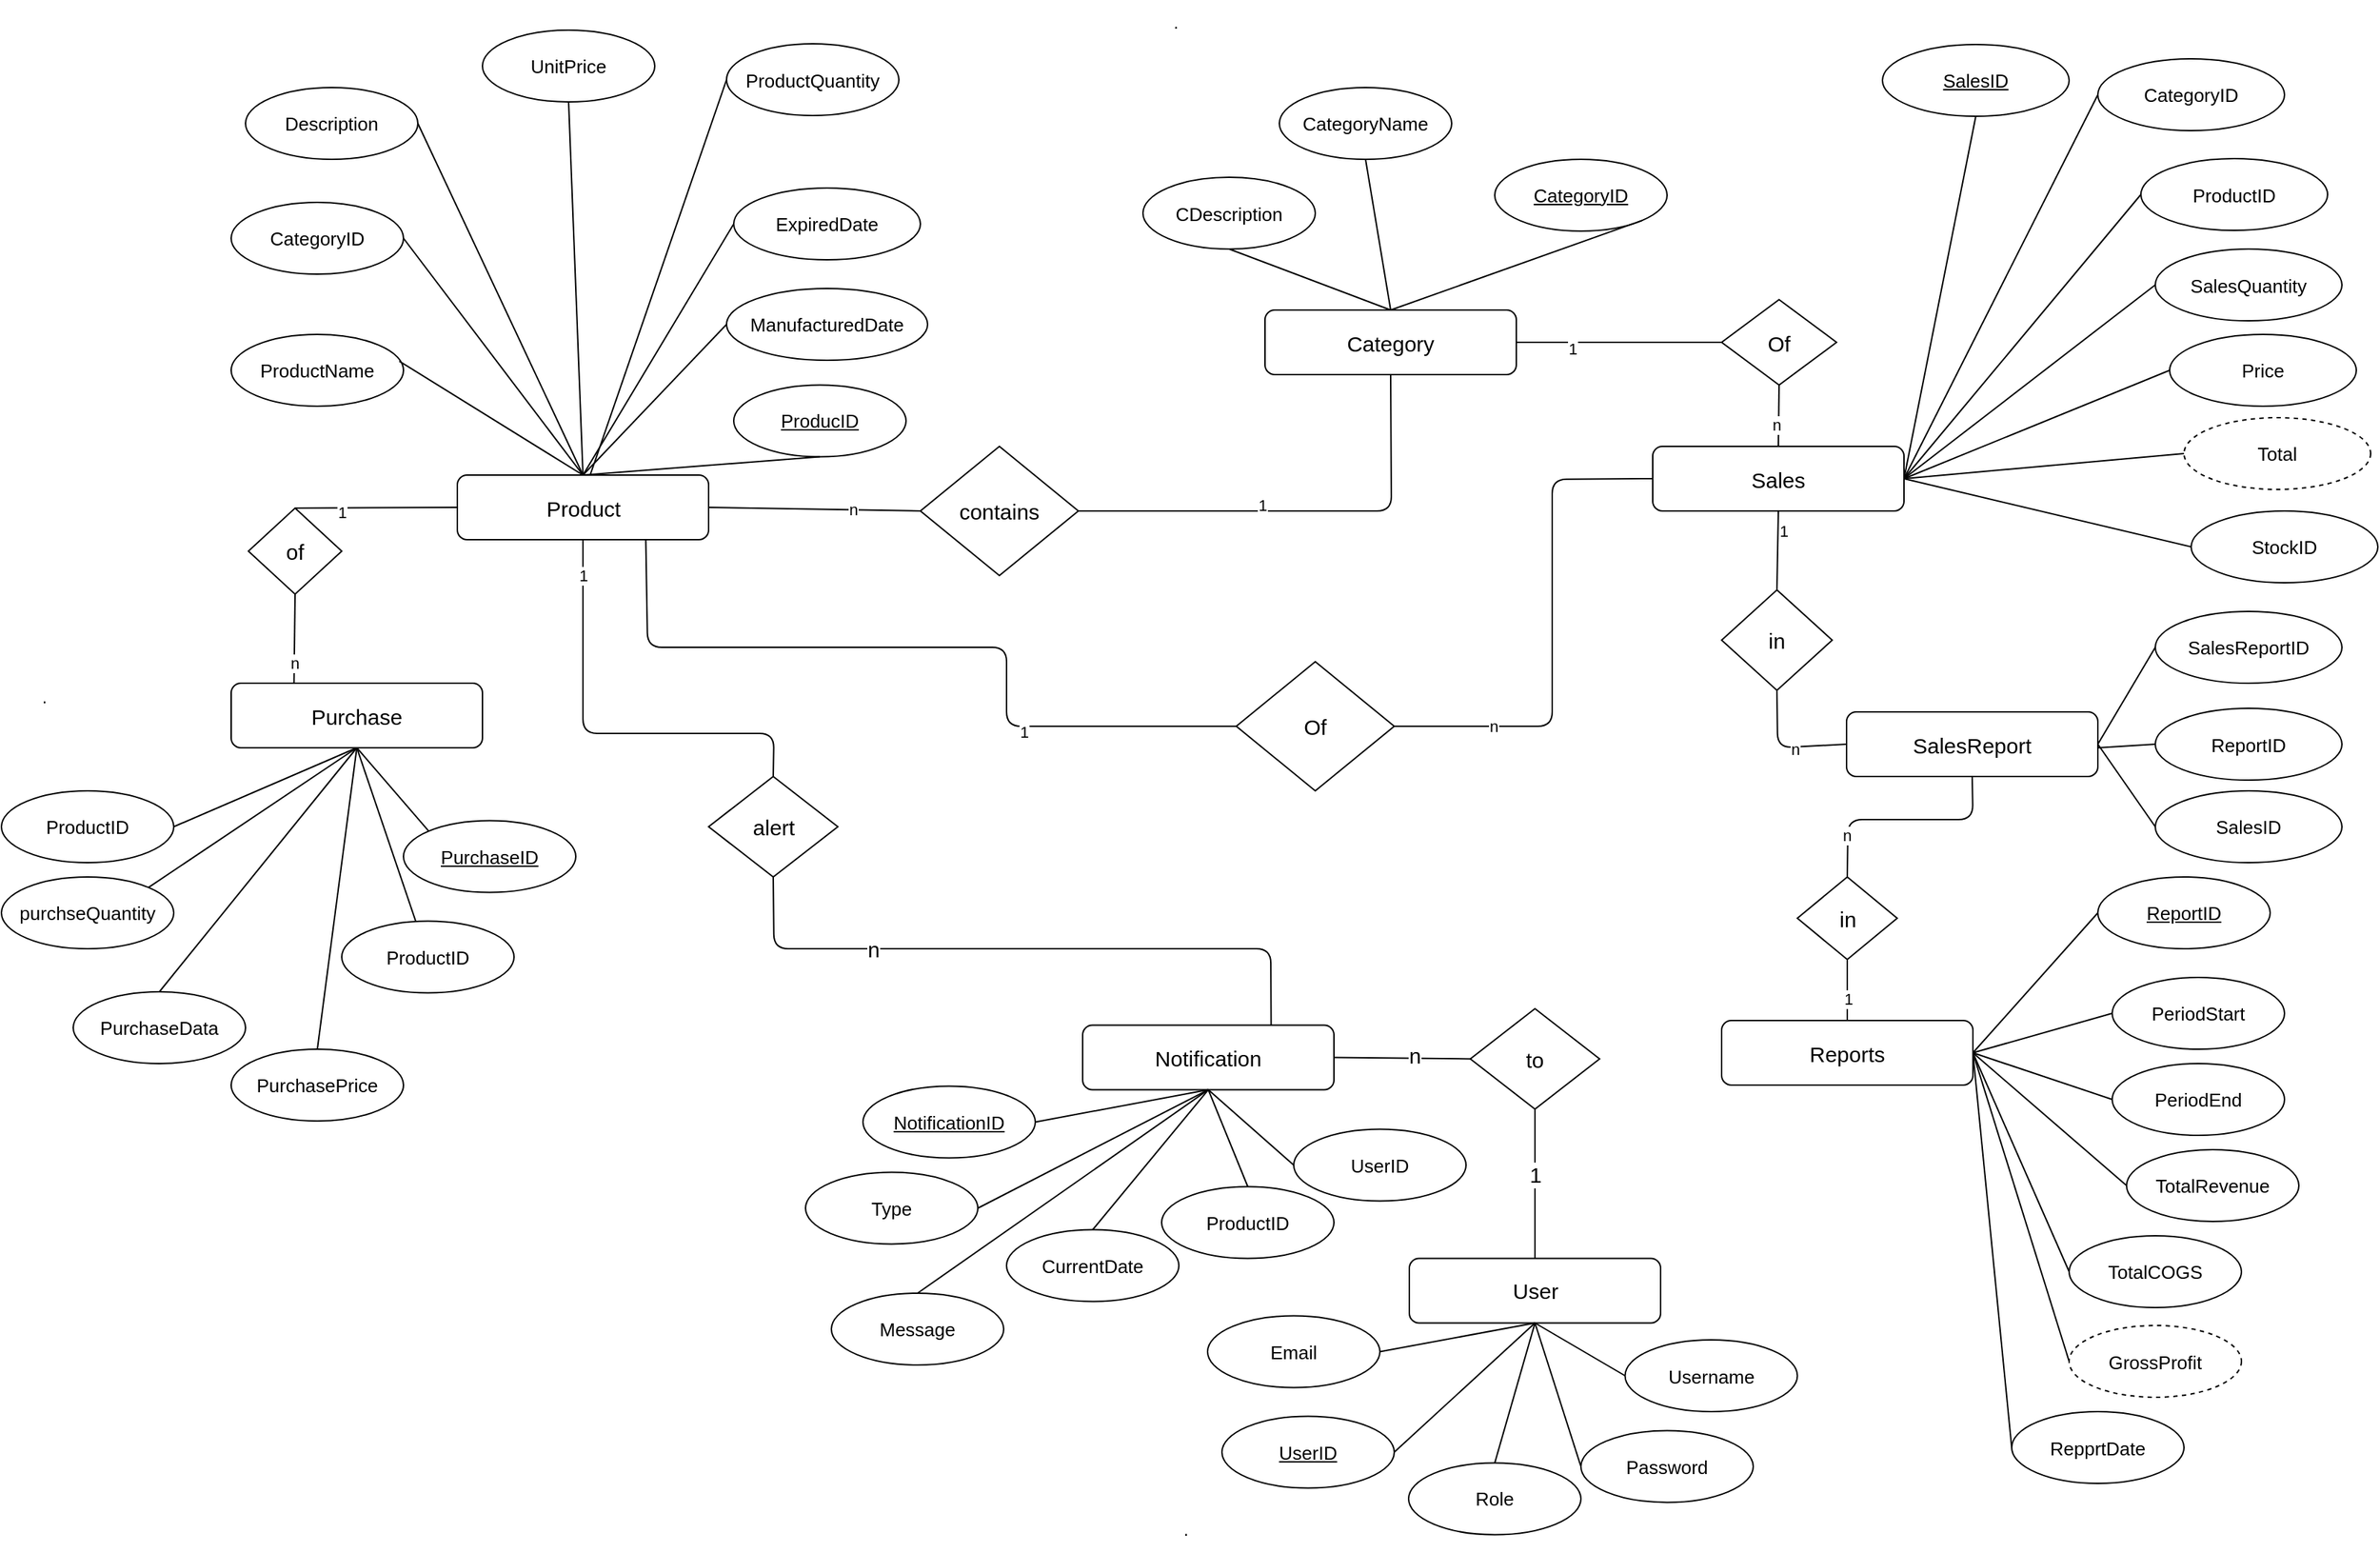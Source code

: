 <mxfile>
    <diagram id="SKY9MVwyk07XwnSpvNaC" name="Page-1">
        <mxGraphModel dx="598" dy="445" grid="1" gridSize="10" guides="1" tooltips="1" connect="1" arrows="1" fold="1" page="1" pageScale="1" pageWidth="850" pageHeight="1100" background="none" math="0" shadow="0">
            <root>
                <mxCell id="0"/>
                <mxCell id="1" parent="0"/>
                <mxCell id="2" value="Category" style="rounded=1;whiteSpace=wrap;html=1;fontSize=15;" parent="1" vertex="1">
                    <mxGeometry x="900" y="235" width="175" height="45" as="geometry"/>
                </mxCell>
                <mxCell id="3" value="CategoryID" style="ellipse;whiteSpace=wrap;html=1;fontSize=13;fontStyle=4;" parent="1" vertex="1">
                    <mxGeometry x="1060" y="130" width="120" height="50" as="geometry"/>
                </mxCell>
                <mxCell id="4" value="CategoryName" style="ellipse;whiteSpace=wrap;html=1;fontSize=13;fontStyle=0;" parent="1" vertex="1">
                    <mxGeometry x="910" y="80" width="120" height="50" as="geometry"/>
                </mxCell>
                <mxCell id="5" value="CDescription" style="ellipse;whiteSpace=wrap;html=1;fontSize=13;fontStyle=0;" parent="1" vertex="1">
                    <mxGeometry x="815" y="142.5" width="120" height="50" as="geometry"/>
                </mxCell>
                <mxCell id="6" value="" style="endArrow=none;html=1;fontSize=13;exitX=1;exitY=1;exitDx=0;exitDy=0;entryX=0.5;entryY=0;entryDx=0;entryDy=0;" parent="1" source="3" target="2" edge="1">
                    <mxGeometry width="50" height="50" relative="1" as="geometry">
                        <mxPoint x="931.25" y="70.0" as="sourcePoint"/>
                        <mxPoint x="900" y="300" as="targetPoint"/>
                    </mxGeometry>
                </mxCell>
                <mxCell id="11" value="" style="endArrow=none;html=1;fontSize=13;exitX=0.5;exitY=1;exitDx=0;exitDy=0;entryX=0.5;entryY=0;entryDx=0;entryDy=0;" parent="1" source="4" target="2" edge="1">
                    <mxGeometry width="50" height="50" relative="1" as="geometry">
                        <mxPoint x="931.25" y="140.0" as="sourcePoint"/>
                        <mxPoint x="1053.75" y="145" as="targetPoint"/>
                    </mxGeometry>
                </mxCell>
                <mxCell id="12" value="Product" style="rounded=1;whiteSpace=wrap;html=1;fontSize=15;" parent="1" vertex="1">
                    <mxGeometry x="337.5" y="350" width="175" height="45" as="geometry"/>
                </mxCell>
                <mxCell id="14" value="Sales" style="rounded=1;whiteSpace=wrap;html=1;fontSize=15;" parent="1" vertex="1">
                    <mxGeometry x="1170" y="330" width="175" height="45" as="geometry"/>
                </mxCell>
                <mxCell id="16" value="Reports" style="rounded=1;whiteSpace=wrap;html=1;fontSize=15;" parent="1" vertex="1">
                    <mxGeometry x="1218" y="730" width="175" height="45" as="geometry"/>
                </mxCell>
                <mxCell id="20" value="ProductName" style="ellipse;whiteSpace=wrap;html=1;fontSize=13;fontStyle=0;" parent="1" vertex="1">
                    <mxGeometry x="180" y="252" width="120" height="50" as="geometry"/>
                </mxCell>
                <mxCell id="21" value="ProducID" style="ellipse;whiteSpace=wrap;html=1;fontSize=13;fontStyle=4;" parent="1" vertex="1">
                    <mxGeometry x="530" y="287.25" width="120" height="50" as="geometry"/>
                </mxCell>
                <mxCell id="22" value="CategoryID" style="ellipse;whiteSpace=wrap;html=1;fontSize=13;fontStyle=0;" parent="1" vertex="1">
                    <mxGeometry x="180" y="160" width="120" height="50" as="geometry"/>
                </mxCell>
                <mxCell id="23" value="Description" style="ellipse;whiteSpace=wrap;html=1;fontSize=13;fontStyle=0;" parent="1" vertex="1">
                    <mxGeometry x="190" y="80" width="120" height="50" as="geometry"/>
                </mxCell>
                <mxCell id="24" value="UnitPrice" style="ellipse;whiteSpace=wrap;html=1;fontSize=13;fontStyle=0;" parent="1" vertex="1">
                    <mxGeometry x="355" y="40" width="120" height="50" as="geometry"/>
                </mxCell>
                <mxCell id="27" value="ManufacturedDate" style="ellipse;whiteSpace=wrap;html=1;fontSize=13;fontStyle=0;" parent="1" vertex="1">
                    <mxGeometry x="525" y="220" width="140" height="50" as="geometry"/>
                </mxCell>
                <mxCell id="28" value="ExpiredDate" style="ellipse;whiteSpace=wrap;html=1;fontSize=13;fontStyle=0;" parent="1" vertex="1">
                    <mxGeometry x="530" y="150" width="130" height="50" as="geometry"/>
                </mxCell>
                <mxCell id="30" value="" style="endArrow=none;html=1;fontSize=15;entryX=0.5;entryY=0;entryDx=0;entryDy=0;exitX=0.5;exitY=1;exitDx=0;exitDy=0;" parent="1" source="21" target="12" edge="1">
                    <mxGeometry width="50" height="50" relative="1" as="geometry">
                        <mxPoint x="520" y="330" as="sourcePoint"/>
                        <mxPoint x="380" y="402" as="targetPoint"/>
                    </mxGeometry>
                </mxCell>
                <mxCell id="34" value="" style="endArrow=none;html=1;fontSize=15;exitX=0.976;exitY=0.373;exitDx=0;exitDy=0;exitPerimeter=0;entryX=0.5;entryY=0;entryDx=0;entryDy=0;" parent="1" source="20" target="12" edge="1">
                    <mxGeometry width="50" height="50" relative="1" as="geometry">
                        <mxPoint x="310" y="367" as="sourcePoint"/>
                        <mxPoint x="340" y="402" as="targetPoint"/>
                    </mxGeometry>
                </mxCell>
                <mxCell id="35" value="" style="endArrow=none;html=1;fontSize=15;entryX=0.5;entryY=0;entryDx=0;entryDy=0;exitX=1;exitY=0.5;exitDx=0;exitDy=0;" parent="1" source="22" target="12" edge="1">
                    <mxGeometry width="50" height="50" relative="1" as="geometry">
                        <mxPoint x="320" y="377" as="sourcePoint"/>
                        <mxPoint x="367.5" y="432" as="targetPoint"/>
                    </mxGeometry>
                </mxCell>
                <mxCell id="36" value="" style="endArrow=none;html=1;fontSize=15;entryX=0.5;entryY=0;entryDx=0;entryDy=0;exitX=1;exitY=0.5;exitDx=0;exitDy=0;" parent="1" source="23" target="12" edge="1">
                    <mxGeometry width="50" height="50" relative="1" as="geometry">
                        <mxPoint x="330" y="387" as="sourcePoint"/>
                        <mxPoint x="377.5" y="442" as="targetPoint"/>
                    </mxGeometry>
                </mxCell>
                <mxCell id="37" value="" style="endArrow=none;html=1;fontSize=15;entryX=0.5;entryY=0;entryDx=0;entryDy=0;exitX=0.5;exitY=1;exitDx=0;exitDy=0;" parent="1" source="24" target="12" edge="1">
                    <mxGeometry width="50" height="50" relative="1" as="geometry">
                        <mxPoint x="340" y="397" as="sourcePoint"/>
                        <mxPoint x="387.5" y="452" as="targetPoint"/>
                    </mxGeometry>
                </mxCell>
                <mxCell id="39" value="" style="endArrow=none;html=1;fontSize=15;entryX=0.5;entryY=0;entryDx=0;entryDy=0;exitX=0;exitY=0.5;exitDx=0;exitDy=0;" parent="1" source="28" target="12" edge="1">
                    <mxGeometry width="50" height="50" relative="1" as="geometry">
                        <mxPoint x="440" y="67" as="sourcePoint"/>
                        <mxPoint x="357.5" y="422" as="targetPoint"/>
                    </mxGeometry>
                </mxCell>
                <mxCell id="40" value="" style="endArrow=none;html=1;fontSize=15;entryX=0.5;entryY=0;entryDx=0;entryDy=0;exitX=0;exitY=0.5;exitDx=0;exitDy=0;" parent="1" source="27" target="12" edge="1">
                    <mxGeometry width="50" height="50" relative="1" as="geometry">
                        <mxPoint x="450" y="77" as="sourcePoint"/>
                        <mxPoint x="367.5" y="432" as="targetPoint"/>
                    </mxGeometry>
                </mxCell>
                <mxCell id="43" value="SalesID" style="ellipse;whiteSpace=wrap;html=1;fontSize=13;fontStyle=4;" parent="1" vertex="1">
                    <mxGeometry x="1330" y="50" width="130" height="50" as="geometry"/>
                </mxCell>
                <mxCell id="44" value="CategoryID" style="ellipse;whiteSpace=wrap;html=1;fontSize=13;fontStyle=0;" parent="1" vertex="1">
                    <mxGeometry x="1480" y="60" width="130" height="50" as="geometry"/>
                </mxCell>
                <mxCell id="45" value="ProductID" style="ellipse;whiteSpace=wrap;html=1;fontSize=13;fontStyle=0;" parent="1" vertex="1">
                    <mxGeometry x="1510" y="129.5" width="130" height="50" as="geometry"/>
                </mxCell>
                <mxCell id="46" value="SalesQuantity" style="ellipse;whiteSpace=wrap;html=1;fontSize=13;fontStyle=0;" parent="1" vertex="1">
                    <mxGeometry x="1520" y="192.5" width="130" height="50" as="geometry"/>
                </mxCell>
                <mxCell id="47" value="Price" style="ellipse;whiteSpace=wrap;html=1;fontSize=13;fontStyle=0;" parent="1" vertex="1">
                    <mxGeometry x="1530" y="252" width="130" height="50" as="geometry"/>
                </mxCell>
                <mxCell id="49" value="Total" style="ellipse;whiteSpace=wrap;html=1;fontSize=13;fontStyle=0;dashed=1;" parent="1" vertex="1">
                    <mxGeometry x="1540" y="310" width="130" height="50" as="geometry"/>
                </mxCell>
                <mxCell id="50" value="" style="endArrow=none;html=1;fontSize=15;entryX=0.5;entryY=1;entryDx=0;entryDy=0;exitX=1;exitY=0.5;exitDx=0;exitDy=0;" parent="1" source="14" target="43" edge="1">
                    <mxGeometry width="50" height="50" relative="1" as="geometry">
                        <mxPoint x="1300" y="290" as="sourcePoint"/>
                        <mxPoint x="1350" y="240" as="targetPoint"/>
                    </mxGeometry>
                </mxCell>
                <mxCell id="52" value="" style="endArrow=none;html=1;fontSize=15;entryX=0;entryY=0.5;entryDx=0;entryDy=0;exitX=1;exitY=0.5;exitDx=0;exitDy=0;" parent="1" source="14" target="44" edge="1">
                    <mxGeometry width="50" height="50" relative="1" as="geometry">
                        <mxPoint x="1385.0" y="227.5" as="sourcePoint"/>
                        <mxPoint x="1450" y="75" as="targetPoint"/>
                    </mxGeometry>
                </mxCell>
                <mxCell id="53" value="" style="endArrow=none;html=1;fontSize=15;entryX=0;entryY=0.5;entryDx=0;entryDy=0;exitX=1;exitY=0.5;exitDx=0;exitDy=0;" parent="1" source="14" target="45" edge="1">
                    <mxGeometry width="50" height="50" relative="1" as="geometry">
                        <mxPoint x="1395.0" y="237.5" as="sourcePoint"/>
                        <mxPoint x="1460" y="85" as="targetPoint"/>
                    </mxGeometry>
                </mxCell>
                <mxCell id="54" value="" style="endArrow=none;html=1;fontSize=15;entryX=0;entryY=0.5;entryDx=0;entryDy=0;exitX=1;exitY=0.5;exitDx=0;exitDy=0;" parent="1" source="14" target="46" edge="1">
                    <mxGeometry width="50" height="50" relative="1" as="geometry">
                        <mxPoint x="1405.0" y="247.5" as="sourcePoint"/>
                        <mxPoint x="1470" y="95" as="targetPoint"/>
                    </mxGeometry>
                </mxCell>
                <mxCell id="55" value="" style="endArrow=none;html=1;fontSize=15;entryX=0;entryY=0.5;entryDx=0;entryDy=0;exitX=1;exitY=0.5;exitDx=0;exitDy=0;" parent="1" source="14" target="47" edge="1">
                    <mxGeometry width="50" height="50" relative="1" as="geometry">
                        <mxPoint x="1415.0" y="257.5" as="sourcePoint"/>
                        <mxPoint x="1480" y="105" as="targetPoint"/>
                    </mxGeometry>
                </mxCell>
                <mxCell id="56" value="" style="endArrow=none;html=1;fontSize=15;entryX=0;entryY=0.5;entryDx=0;entryDy=0;exitX=1;exitY=0.5;exitDx=0;exitDy=0;" parent="1" source="14" target="49" edge="1">
                    <mxGeometry width="50" height="50" relative="1" as="geometry">
                        <mxPoint x="1380" y="210" as="sourcePoint"/>
                        <mxPoint x="1490" y="115" as="targetPoint"/>
                    </mxGeometry>
                </mxCell>
                <mxCell id="68" value="" style="endArrow=none;html=1;fontSize=15;entryX=0;entryY=0.5;entryDx=0;entryDy=0;" parent="1" target="252" edge="1">
                    <mxGeometry width="50" height="50" relative="1" as="geometry">
                        <mxPoint x="430" y="350" as="sourcePoint"/>
                        <mxPoint x="560" y="350" as="targetPoint"/>
                        <Array as="points"/>
                    </mxGeometry>
                </mxCell>
                <mxCell id="72" value="Purchase" style="rounded=1;whiteSpace=wrap;html=1;fontSize=15;" parent="1" vertex="1">
                    <mxGeometry x="180" y="495" width="175" height="45" as="geometry"/>
                </mxCell>
                <mxCell id="73" value="PurchaseID" style="ellipse;whiteSpace=wrap;html=1;fontSize=13;fontStyle=4;" parent="1" vertex="1">
                    <mxGeometry x="300" y="590.75" width="120" height="50" as="geometry"/>
                </mxCell>
                <mxCell id="74" value="ProductID" style="ellipse;whiteSpace=wrap;html=1;fontSize=13;fontStyle=0;" parent="1" vertex="1">
                    <mxGeometry x="20" y="570" width="120" height="50" as="geometry"/>
                </mxCell>
                <mxCell id="75" value="purchseQuantity" style="ellipse;whiteSpace=wrap;html=1;fontSize=13;fontStyle=0;" parent="1" vertex="1">
                    <mxGeometry x="20" y="630" width="120" height="50" as="geometry"/>
                </mxCell>
                <mxCell id="76" value="PurchasePrice" style="ellipse;whiteSpace=wrap;html=1;fontSize=13;fontStyle=0;" parent="1" vertex="1">
                    <mxGeometry x="180" y="750" width="120" height="50" as="geometry"/>
                </mxCell>
                <mxCell id="77" value="PurchaseData" style="ellipse;whiteSpace=wrap;html=1;fontSize=13;fontStyle=0;" parent="1" vertex="1">
                    <mxGeometry x="70" y="710" width="120" height="50" as="geometry"/>
                </mxCell>
                <mxCell id="78" value="" style="endArrow=none;html=1;fontSize=15;entryX=0.5;entryY=1;entryDx=0;entryDy=0;exitX=0;exitY=0;exitDx=0;exitDy=0;" parent="1" source="73" target="72" edge="1">
                    <mxGeometry width="50" height="50" relative="1" as="geometry">
                        <mxPoint x="-380" y="797.5" as="sourcePoint"/>
                        <mxPoint x="-330" y="747.5" as="targetPoint"/>
                    </mxGeometry>
                </mxCell>
                <mxCell id="79" value="" style="endArrow=none;html=1;fontSize=15;entryX=0.5;entryY=1;entryDx=0;entryDy=0;exitX=1;exitY=0.5;exitDx=0;exitDy=0;" parent="1" source="74" target="72" edge="1">
                    <mxGeometry width="50" height="50" relative="1" as="geometry">
                        <mxPoint x="-610" y="882.5" as="sourcePoint"/>
                        <mxPoint x="-412.5" y="762.5" as="targetPoint"/>
                    </mxGeometry>
                </mxCell>
                <mxCell id="80" value="" style="endArrow=none;html=1;fontSize=15;entryX=0.5;entryY=1;entryDx=0;entryDy=0;exitX=1;exitY=0;exitDx=0;exitDy=0;" parent="1" source="75" target="72" edge="1">
                    <mxGeometry width="50" height="50" relative="1" as="geometry">
                        <mxPoint x="-460.0" y="912.5" as="sourcePoint"/>
                        <mxPoint x="-412.5" y="762.5" as="targetPoint"/>
                    </mxGeometry>
                </mxCell>
                <mxCell id="81" value="" style="endArrow=none;html=1;fontSize=15;entryX=0.5;entryY=1;entryDx=0;entryDy=0;exitX=0.5;exitY=0;exitDx=0;exitDy=0;" parent="1" source="76" target="72" edge="1">
                    <mxGeometry width="50" height="50" relative="1" as="geometry">
                        <mxPoint x="880.0" y="990.0" as="sourcePoint"/>
                        <mxPoint x="927.5" y="840.0" as="targetPoint"/>
                    </mxGeometry>
                </mxCell>
                <mxCell id="82" value="" style="endArrow=none;html=1;fontSize=15;entryX=0.5;entryY=1;entryDx=0;entryDy=0;exitX=0.5;exitY=0;exitDx=0;exitDy=0;" parent="1" source="77" target="72" edge="1">
                    <mxGeometry width="50" height="50" relative="1" as="geometry">
                        <mxPoint x="890.0" y="1000.0" as="sourcePoint"/>
                        <mxPoint x="937.5" y="850.0" as="targetPoint"/>
                    </mxGeometry>
                </mxCell>
                <mxCell id="94" value="ReportID" style="ellipse;whiteSpace=wrap;html=1;fontSize=13;fontStyle=4;" parent="1" vertex="1">
                    <mxGeometry x="1480" y="630" width="120" height="50" as="geometry"/>
                </mxCell>
                <mxCell id="96" value="PeriodStart" style="ellipse;whiteSpace=wrap;html=1;fontSize=13;fontStyle=0;" parent="1" vertex="1">
                    <mxGeometry x="1490" y="700" width="120" height="50" as="geometry"/>
                </mxCell>
                <mxCell id="97" value="PeriodEnd" style="ellipse;whiteSpace=wrap;html=1;fontSize=13;fontStyle=0;" parent="1" vertex="1">
                    <mxGeometry x="1490" y="760" width="120" height="50" as="geometry"/>
                </mxCell>
                <mxCell id="98" value="TotalRevenue" style="ellipse;whiteSpace=wrap;html=1;fontSize=13;fontStyle=0;" parent="1" vertex="1">
                    <mxGeometry x="1500" y="820" width="120" height="50" as="geometry"/>
                </mxCell>
                <mxCell id="99" value="TotalCOGS" style="ellipse;whiteSpace=wrap;html=1;fontSize=13;fontStyle=0;" parent="1" vertex="1">
                    <mxGeometry x="1460" y="880" width="120" height="50" as="geometry"/>
                </mxCell>
                <mxCell id="100" value="GrossProfit" style="ellipse;whiteSpace=wrap;html=1;fontSize=13;fontStyle=0;dashed=1;" parent="1" vertex="1">
                    <mxGeometry x="1460" y="942.5" width="120" height="50" as="geometry"/>
                </mxCell>
                <mxCell id="103" value="RepprtDate" style="ellipse;whiteSpace=wrap;html=1;fontSize=13;fontStyle=0;" parent="1" vertex="1">
                    <mxGeometry x="1420" y="1002.5" width="120" height="50" as="geometry"/>
                </mxCell>
                <mxCell id="104" value="" style="endArrow=none;html=1;fontSize=15;entryX=0;entryY=0.5;entryDx=0;entryDy=0;exitX=1;exitY=0.5;exitDx=0;exitDy=0;" parent="1" source="16" target="94" edge="1">
                    <mxGeometry width="50" height="50" relative="1" as="geometry">
                        <mxPoint x="1140" y="810" as="sourcePoint"/>
                        <mxPoint x="1190" y="760" as="targetPoint"/>
                    </mxGeometry>
                </mxCell>
                <mxCell id="105" value="" style="endArrow=none;html=1;fontSize=15;entryX=0;entryY=0.5;entryDx=0;entryDy=0;exitX=1;exitY=0.5;exitDx=0;exitDy=0;" parent="1" source="16" target="96" edge="1">
                    <mxGeometry width="50" height="50" relative="1" as="geometry">
                        <mxPoint x="1355" y="732.5" as="sourcePoint"/>
                        <mxPoint x="1450" y="570" as="targetPoint"/>
                    </mxGeometry>
                </mxCell>
                <mxCell id="106" value="" style="endArrow=none;html=1;fontSize=15;entryX=0;entryY=0.5;entryDx=0;entryDy=0;exitX=1;exitY=0.5;exitDx=0;exitDy=0;" parent="1" source="16" target="97" edge="1">
                    <mxGeometry width="50" height="50" relative="1" as="geometry">
                        <mxPoint x="1365" y="742.5" as="sourcePoint"/>
                        <mxPoint x="1460" y="580" as="targetPoint"/>
                    </mxGeometry>
                </mxCell>
                <mxCell id="107" value="" style="endArrow=none;html=1;fontSize=15;entryX=0;entryY=0.5;entryDx=0;entryDy=0;exitX=1;exitY=0.5;exitDx=0;exitDy=0;" parent="1" source="16" target="98" edge="1">
                    <mxGeometry width="50" height="50" relative="1" as="geometry">
                        <mxPoint x="1375" y="752.5" as="sourcePoint"/>
                        <mxPoint x="1470" y="590" as="targetPoint"/>
                    </mxGeometry>
                </mxCell>
                <mxCell id="108" value="" style="endArrow=none;html=1;fontSize=15;entryX=0;entryY=0.5;entryDx=0;entryDy=0;exitX=1;exitY=0.5;exitDx=0;exitDy=0;" parent="1" source="16" target="99" edge="1">
                    <mxGeometry width="50" height="50" relative="1" as="geometry">
                        <mxPoint x="1385" y="762.5" as="sourcePoint"/>
                        <mxPoint x="1480" y="600" as="targetPoint"/>
                    </mxGeometry>
                </mxCell>
                <mxCell id="109" value="" style="endArrow=none;html=1;fontSize=15;entryX=0;entryY=0.5;entryDx=0;entryDy=0;exitX=1;exitY=0.5;exitDx=0;exitDy=0;" parent="1" source="16" target="100" edge="1">
                    <mxGeometry width="50" height="50" relative="1" as="geometry">
                        <mxPoint x="1395" y="772.5" as="sourcePoint"/>
                        <mxPoint x="1490" y="610" as="targetPoint"/>
                    </mxGeometry>
                </mxCell>
                <mxCell id="111" value="" style="endArrow=none;html=1;fontSize=15;entryX=0;entryY=0.5;entryDx=0;entryDy=0;exitX=1;exitY=0.5;exitDx=0;exitDy=0;" parent="1" source="16" target="103" edge="1">
                    <mxGeometry width="50" height="50" relative="1" as="geometry">
                        <mxPoint x="1415" y="792.5" as="sourcePoint"/>
                        <mxPoint x="1510" y="630" as="targetPoint"/>
                    </mxGeometry>
                </mxCell>
                <mxCell id="112" value="contains" style="rhombus;whiteSpace=wrap;html=1;fontSize=15;" parent="1" vertex="1">
                    <mxGeometry x="660" y="330" width="110" height="90" as="geometry"/>
                </mxCell>
                <mxCell id="114" value="Of" style="rhombus;whiteSpace=wrap;html=1;fontSize=15;" parent="1" vertex="1">
                    <mxGeometry x="880" y="480" width="110" height="90" as="geometry"/>
                </mxCell>
                <mxCell id="119" value="User" style="rounded=1;whiteSpace=wrap;html=1;fontSize=15;" parent="1" vertex="1">
                    <mxGeometry x="1000.5" y="895.75" width="175" height="45" as="geometry"/>
                </mxCell>
                <mxCell id="120" value="UserID" style="ellipse;whiteSpace=wrap;html=1;fontSize=13;fontStyle=0;" parent="1" vertex="1">
                    <mxGeometry x="920" y="805.75" width="120" height="50" as="geometry"/>
                </mxCell>
                <mxCell id="121" value="Email" style="ellipse;whiteSpace=wrap;html=1;fontSize=13;fontStyle=0;" parent="1" vertex="1">
                    <mxGeometry x="860" y="935.75" width="120" height="50" as="geometry"/>
                </mxCell>
                <mxCell id="122" value="Username" style="ellipse;whiteSpace=wrap;html=1;fontSize=13;fontStyle=0;" parent="1" vertex="1">
                    <mxGeometry x="1150.75" y="952.5" width="120" height="50" as="geometry"/>
                </mxCell>
                <mxCell id="123" value="Password" style="ellipse;whiteSpace=wrap;html=1;fontSize=13;fontStyle=0;" parent="1" vertex="1">
                    <mxGeometry x="1120" y="1015.75" width="120" height="50" as="geometry"/>
                </mxCell>
                <mxCell id="124" value="Role" style="ellipse;whiteSpace=wrap;html=1;fontSize=13;fontStyle=0;" parent="1" vertex="1">
                    <mxGeometry x="1000" y="1038.25" width="120" height="50" as="geometry"/>
                </mxCell>
                <mxCell id="126" value="" style="endArrow=none;html=1;fontSize=15;entryX=0.5;entryY=1;entryDx=0;entryDy=0;exitX=1;exitY=0.5;exitDx=0;exitDy=0;" parent="1" source="121" target="119" edge="1">
                    <mxGeometry width="50" height="50" relative="1" as="geometry">
                        <mxPoint x="872.5" y="1023.25" as="sourcePoint"/>
                        <mxPoint x="896.25" y="960.75" as="targetPoint"/>
                    </mxGeometry>
                </mxCell>
                <mxCell id="127" value="" style="endArrow=none;html=1;fontSize=15;entryX=0.5;entryY=1;entryDx=0;entryDy=0;exitX=0;exitY=0.5;exitDx=0;exitDy=0;" parent="1" source="122" target="119" edge="1">
                    <mxGeometry width="50" height="50" relative="1" as="geometry">
                        <mxPoint x="1140" y="980.75" as="sourcePoint"/>
                        <mxPoint x="906.25" y="970.75" as="targetPoint"/>
                    </mxGeometry>
                </mxCell>
                <mxCell id="128" value="" style="endArrow=none;html=1;fontSize=15;entryX=0.5;entryY=1;entryDx=0;entryDy=0;exitX=0;exitY=0.5;exitDx=0;exitDy=0;" parent="1" source="123" target="119" edge="1">
                    <mxGeometry width="50" height="50" relative="1" as="geometry">
                        <mxPoint x="892.5" y="1043.25" as="sourcePoint"/>
                        <mxPoint x="916.25" y="980.75" as="targetPoint"/>
                    </mxGeometry>
                </mxCell>
                <mxCell id="129" value="" style="endArrow=none;html=1;fontSize=15;entryX=0.5;entryY=1;entryDx=0;entryDy=0;exitX=0.5;exitY=0;exitDx=0;exitDy=0;" parent="1" source="124" target="119" edge="1">
                    <mxGeometry width="50" height="50" relative="1" as="geometry">
                        <mxPoint x="902.5" y="1053.25" as="sourcePoint"/>
                        <mxPoint x="926.25" y="990.75" as="targetPoint"/>
                    </mxGeometry>
                </mxCell>
                <mxCell id="143" value="Notification" style="rounded=1;whiteSpace=wrap;html=1;fontSize=15;" parent="1" vertex="1">
                    <mxGeometry x="773" y="733.25" width="175" height="45" as="geometry"/>
                </mxCell>
                <mxCell id="144" value="NotificationID" style="ellipse;whiteSpace=wrap;html=1;fontSize=13;fontStyle=4;" parent="1" vertex="1">
                    <mxGeometry x="620" y="775.75" width="120" height="50" as="geometry"/>
                </mxCell>
                <mxCell id="145" value="Type" style="ellipse;whiteSpace=wrap;html=1;fontSize=13;fontStyle=0;" parent="1" vertex="1">
                    <mxGeometry x="580" y="835.75" width="120" height="50" as="geometry"/>
                </mxCell>
                <mxCell id="146" value="Message" style="ellipse;whiteSpace=wrap;html=1;fontSize=13;fontStyle=0;" parent="1" vertex="1">
                    <mxGeometry x="598" y="920" width="120" height="50" as="geometry"/>
                </mxCell>
                <mxCell id="147" value="CurrentDate" style="ellipse;whiteSpace=wrap;html=1;fontSize=13;fontStyle=0;" parent="1" vertex="1">
                    <mxGeometry x="720" y="875.75" width="120" height="50" as="geometry"/>
                </mxCell>
                <mxCell id="148" value="" style="endArrow=none;html=1;fontSize=15;entryX=0.5;entryY=1;entryDx=0;entryDy=0;exitX=1;exitY=0.5;exitDx=0;exitDy=0;" parent="1" source="144" target="143" edge="1">
                    <mxGeometry width="50" height="50" relative="1" as="geometry">
                        <mxPoint x="590" y="835.75" as="sourcePoint"/>
                        <mxPoint x="640" y="785.75" as="targetPoint"/>
                    </mxGeometry>
                </mxCell>
                <mxCell id="149" value="" style="endArrow=none;html=1;fontSize=15;entryX=0.5;entryY=1;entryDx=0;entryDy=0;exitX=1;exitY=0.5;exitDx=0;exitDy=0;" parent="1" source="145" target="143" edge="1">
                    <mxGeometry width="50" height="50" relative="1" as="geometry">
                        <mxPoint x="565.0" y="880.75" as="sourcePoint"/>
                        <mxPoint x="607.5" y="820.75" as="targetPoint"/>
                    </mxGeometry>
                </mxCell>
                <mxCell id="150" value="" style="endArrow=none;html=1;fontSize=15;entryX=0.5;entryY=1;entryDx=0;entryDy=0;exitX=0.5;exitY=0;exitDx=0;exitDy=0;" parent="1" source="146" target="143" edge="1">
                    <mxGeometry width="50" height="50" relative="1" as="geometry">
                        <mxPoint x="565.0" y="950.75" as="sourcePoint"/>
                        <mxPoint x="607.5" y="820.75" as="targetPoint"/>
                    </mxGeometry>
                </mxCell>
                <mxCell id="151" value="" style="endArrow=none;html=1;fontSize=15;entryX=0.5;entryY=1;entryDx=0;entryDy=0;exitX=0.5;exitY=0;exitDx=0;exitDy=0;" parent="1" source="147" target="143" edge="1">
                    <mxGeometry width="50" height="50" relative="1" as="geometry">
                        <mxPoint x="575.0" y="960.75" as="sourcePoint"/>
                        <mxPoint x="617.5" y="830.75" as="targetPoint"/>
                    </mxGeometry>
                </mxCell>
                <mxCell id="160" value="UserID" style="ellipse;whiteSpace=wrap;html=1;fontSize=13;fontStyle=4;" parent="1" vertex="1">
                    <mxGeometry x="870" y="1005.75" width="120" height="50" as="geometry"/>
                </mxCell>
                <mxCell id="163" value="" style="endArrow=none;html=1;fontSize=15;entryX=0.5;entryY=1;entryDx=0;entryDy=0;exitX=1;exitY=0.5;exitDx=0;exitDy=0;" parent="1" source="160" target="119" edge="1">
                    <mxGeometry width="50" height="50" relative="1" as="geometry">
                        <mxPoint x="1170" y="915.75" as="sourcePoint"/>
                        <mxPoint x="1220" y="865.75" as="targetPoint"/>
                    </mxGeometry>
                </mxCell>
                <mxCell id="164" value="to" style="rhombus;whiteSpace=wrap;html=1;fontSize=15;" parent="1" vertex="1">
                    <mxGeometry x="1043" y="721.75" width="90" height="70" as="geometry"/>
                </mxCell>
                <mxCell id="165" value="" style="endArrow=none;html=1;fontSize=15;entryX=1;entryY=0.5;entryDx=0;entryDy=0;exitX=0;exitY=0.5;exitDx=0;exitDy=0;" parent="1" source="164" target="143" edge="1">
                    <mxGeometry width="50" height="50" relative="1" as="geometry">
                        <mxPoint x="1170" y="865.75" as="sourcePoint"/>
                        <mxPoint x="1220" y="815.75" as="targetPoint"/>
                    </mxGeometry>
                </mxCell>
                <mxCell id="168" value="n" style="edgeLabel;html=1;align=center;verticalAlign=middle;resizable=0;points=[];fontSize=15;" parent="165" vertex="1" connectable="0">
                    <mxGeometry x="-0.171" y="-3" relative="1" as="geometry">
                        <mxPoint as="offset"/>
                    </mxGeometry>
                </mxCell>
                <mxCell id="167" value="" style="endArrow=none;html=1;fontSize=15;exitX=0.5;exitY=1;exitDx=0;exitDy=0;entryX=0.5;entryY=0;entryDx=0;entryDy=0;" parent="1" source="164" target="119" edge="1">
                    <mxGeometry width="50" height="50" relative="1" as="geometry">
                        <mxPoint x="1040" y="750.75" as="sourcePoint"/>
                        <mxPoint x="1075" y="805.75" as="targetPoint"/>
                    </mxGeometry>
                </mxCell>
                <mxCell id="169" value="1" style="edgeLabel;html=1;align=center;verticalAlign=middle;resizable=0;points=[];fontSize=15;" parent="167" vertex="1" connectable="0">
                    <mxGeometry x="-0.149" relative="1" as="geometry">
                        <mxPoint as="offset"/>
                    </mxGeometry>
                </mxCell>
                <mxCell id="170" value="ProductID" style="ellipse;whiteSpace=wrap;html=1;fontSize=13;fontStyle=0;" parent="1" vertex="1">
                    <mxGeometry x="828" y="845.75" width="120" height="50" as="geometry"/>
                </mxCell>
                <mxCell id="171" value="" style="endArrow=none;html=1;fontSize=15;entryX=0.5;entryY=1;entryDx=0;entryDy=0;exitX=0.5;exitY=0;exitDx=0;exitDy=0;" parent="1" source="170" target="143" edge="1">
                    <mxGeometry width="50" height="50" relative="1" as="geometry">
                        <mxPoint x="1250" y="835.75" as="sourcePoint"/>
                        <mxPoint x="1300" y="785.75" as="targetPoint"/>
                    </mxGeometry>
                </mxCell>
                <mxCell id="183" value="alert" style="rhombus;whiteSpace=wrap;html=1;fontSize=15;" parent="1" vertex="1">
                    <mxGeometry x="512.5" y="560" width="90" height="70" as="geometry"/>
                </mxCell>
                <mxCell id="185" value="" style="endArrow=none;html=1;fontSize=15;entryX=0.75;entryY=0;entryDx=0;entryDy=0;exitX=0.5;exitY=1;exitDx=0;exitDy=0;" parent="1" source="183" target="143" edge="1">
                    <mxGeometry width="50" height="50" relative="1" as="geometry">
                        <mxPoint x="402.5" y="580" as="sourcePoint"/>
                        <mxPoint x="430.0" y="545" as="targetPoint"/>
                        <Array as="points">
                            <mxPoint x="558" y="680"/>
                            <mxPoint x="904" y="680"/>
                        </Array>
                    </mxGeometry>
                </mxCell>
                <mxCell id="187" value="n" style="edgeLabel;html=1;align=center;verticalAlign=middle;resizable=0;points=[];fontSize=15;" parent="185" vertex="1" connectable="0">
                    <mxGeometry x="-0.471" relative="1" as="geometry">
                        <mxPoint as="offset"/>
                    </mxGeometry>
                </mxCell>
                <mxCell id="189" value="" style="endArrow=none;html=1;fontSize=13;exitX=0.5;exitY=1;exitDx=0;exitDy=0;entryX=0.5;entryY=0;entryDx=0;entryDy=0;" parent="1" source="5" target="2" edge="1">
                    <mxGeometry width="50" height="50" relative="1" as="geometry">
                        <mxPoint x="980" y="140.0" as="sourcePoint"/>
                        <mxPoint x="990" y="280" as="targetPoint"/>
                    </mxGeometry>
                </mxCell>
                <mxCell id="191" value="" style="endArrow=none;html=1;exitX=1;exitY=0.5;exitDx=0;exitDy=0;entryX=0;entryY=0.5;entryDx=0;entryDy=0;" parent="1" source="12" target="112" edge="1">
                    <mxGeometry width="50" height="50" relative="1" as="geometry">
                        <mxPoint x="940" y="510" as="sourcePoint"/>
                        <mxPoint x="990" y="460" as="targetPoint"/>
                    </mxGeometry>
                </mxCell>
                <mxCell id="218" value="n" style="edgeLabel;html=1;align=center;verticalAlign=middle;resizable=0;points=[];" parent="191" vertex="1" connectable="0">
                    <mxGeometry x="0.355" relative="1" as="geometry">
                        <mxPoint as="offset"/>
                    </mxGeometry>
                </mxCell>
                <mxCell id="192" value="" style="endArrow=none;html=1;exitX=0.5;exitY=1;exitDx=0;exitDy=0;entryX=1;entryY=0.5;entryDx=0;entryDy=0;" parent="1" source="2" target="112" edge="1">
                    <mxGeometry width="50" height="50" relative="1" as="geometry">
                        <mxPoint x="517.5" y="382.5" as="sourcePoint"/>
                        <mxPoint x="670" y="385" as="targetPoint"/>
                        <Array as="points">
                            <mxPoint x="988" y="375"/>
                        </Array>
                    </mxGeometry>
                </mxCell>
                <mxCell id="219" value="1" style="edgeLabel;html=1;align=center;verticalAlign=middle;resizable=0;points=[];" parent="192" vertex="1" connectable="0">
                    <mxGeometry x="0.183" y="-4" relative="1" as="geometry">
                        <mxPoint as="offset"/>
                    </mxGeometry>
                </mxCell>
                <mxCell id="194" value="" style="endArrow=none;html=1;entryX=0;entryY=0.5;entryDx=0;entryDy=0;exitX=0.75;exitY=1;exitDx=0;exitDy=0;" parent="1" source="12" target="114" edge="1">
                    <mxGeometry width="50" height="50" relative="1" as="geometry">
                        <mxPoint x="520" y="380" as="sourcePoint"/>
                        <mxPoint x="880" y="490" as="targetPoint"/>
                        <Array as="points">
                            <mxPoint x="470" y="470"/>
                            <mxPoint x="520" y="470"/>
                            <mxPoint x="720" y="470"/>
                            <mxPoint x="720" y="525"/>
                        </Array>
                    </mxGeometry>
                </mxCell>
                <mxCell id="213" value="1" style="edgeLabel;html=1;align=center;verticalAlign=middle;resizable=0;points=[];" parent="194" vertex="1" connectable="0">
                    <mxGeometry x="0.454" y="-4" relative="1" as="geometry">
                        <mxPoint x="-1" as="offset"/>
                    </mxGeometry>
                </mxCell>
                <mxCell id="195" value="" style="endArrow=none;html=1;entryX=0;entryY=0.5;entryDx=0;entryDy=0;exitX=1;exitY=0.5;exitDx=0;exitDy=0;" parent="1" source="114" target="14" edge="1">
                    <mxGeometry width="50" height="50" relative="1" as="geometry">
                        <mxPoint x="850" y="640" as="sourcePoint"/>
                        <mxPoint x="900" y="590" as="targetPoint"/>
                        <Array as="points">
                            <mxPoint x="1100" y="525"/>
                            <mxPoint x="1100" y="353"/>
                        </Array>
                    </mxGeometry>
                </mxCell>
                <mxCell id="253" value="n" style="edgeLabel;html=1;align=center;verticalAlign=middle;resizable=0;points=[];" parent="195" vertex="1" connectable="0">
                    <mxGeometry x="-0.607" relative="1" as="geometry">
                        <mxPoint as="offset"/>
                    </mxGeometry>
                </mxCell>
                <mxCell id="198" value="" style="endArrow=none;html=1;entryX=0.5;entryY=1;entryDx=0;entryDy=0;" parent="1" target="12" edge="1">
                    <mxGeometry width="50" height="50" relative="1" as="geometry">
                        <mxPoint x="425" y="500" as="sourcePoint"/>
                        <mxPoint x="425" y="400" as="targetPoint"/>
                    </mxGeometry>
                </mxCell>
                <mxCell id="212" value="1" style="edgeLabel;html=1;align=center;verticalAlign=middle;resizable=0;points=[];" parent="198" vertex="1" connectable="0">
                    <mxGeometry x="0.524" relative="1" as="geometry">
                        <mxPoint as="offset"/>
                    </mxGeometry>
                </mxCell>
                <mxCell id="199" value="" style="endArrow=none;html=1;exitX=0.5;exitY=0;exitDx=0;exitDy=0;" parent="1" source="183" edge="1">
                    <mxGeometry width="50" height="50" relative="1" as="geometry">
                        <mxPoint x="550" y="560" as="sourcePoint"/>
                        <mxPoint x="425" y="490" as="targetPoint"/>
                        <Array as="points">
                            <mxPoint x="558" y="530"/>
                            <mxPoint x="425" y="530"/>
                        </Array>
                    </mxGeometry>
                </mxCell>
                <mxCell id="200" value="Of" style="rhombus;whiteSpace=wrap;html=1;fontSize=15;" parent="1" vertex="1">
                    <mxGeometry x="1218" y="227.75" width="80" height="59.5" as="geometry"/>
                </mxCell>
                <mxCell id="201" value="" style="endArrow=none;html=1;entryX=0;entryY=0.5;entryDx=0;entryDy=0;exitX=1;exitY=0.5;exitDx=0;exitDy=0;" parent="1" source="2" target="200" edge="1">
                    <mxGeometry width="50" height="50" relative="1" as="geometry">
                        <mxPoint x="1050" y="380" as="sourcePoint"/>
                        <mxPoint x="1100" y="330" as="targetPoint"/>
                    </mxGeometry>
                </mxCell>
                <mxCell id="216" value="1" style="edgeLabel;html=1;align=center;verticalAlign=middle;resizable=0;points=[];" parent="201" vertex="1" connectable="0">
                    <mxGeometry x="-0.451" y="-4" relative="1" as="geometry">
                        <mxPoint x="-1" as="offset"/>
                    </mxGeometry>
                </mxCell>
                <mxCell id="202" value="" style="endArrow=none;html=1;entryX=0.5;entryY=1;entryDx=0;entryDy=0;exitX=0.5;exitY=0;exitDx=0;exitDy=0;" parent="1" source="14" target="200" edge="1">
                    <mxGeometry width="50" height="50" relative="1" as="geometry">
                        <mxPoint x="1085" y="267.5" as="sourcePoint"/>
                        <mxPoint x="1224.0" y="267.5" as="targetPoint"/>
                    </mxGeometry>
                </mxCell>
                <mxCell id="217" value="n" style="edgeLabel;html=1;align=center;verticalAlign=middle;resizable=0;points=[];" parent="202" vertex="1" connectable="0">
                    <mxGeometry x="-0.294" y="2" relative="1" as="geometry">
                        <mxPoint as="offset"/>
                    </mxGeometry>
                </mxCell>
                <mxCell id="205" value="StockID" style="ellipse;whiteSpace=wrap;html=1;fontSize=13;fontStyle=0;" parent="1" vertex="1">
                    <mxGeometry x="1545" y="375" width="130" height="50" as="geometry"/>
                </mxCell>
                <mxCell id="206" value="" style="endArrow=none;html=1;entryX=1;entryY=0.5;entryDx=0;entryDy=0;exitX=0;exitY=0.5;exitDx=0;exitDy=0;" parent="1" source="205" target="14" edge="1">
                    <mxGeometry width="50" height="50" relative="1" as="geometry">
                        <mxPoint x="1010" y="500" as="sourcePoint"/>
                        <mxPoint x="1060" y="450" as="targetPoint"/>
                    </mxGeometry>
                </mxCell>
                <mxCell id="207" value="ProductID" style="ellipse;whiteSpace=wrap;html=1;fontSize=13;fontStyle=0;" parent="1" vertex="1">
                    <mxGeometry x="257" y="660.75" width="120" height="50" as="geometry"/>
                </mxCell>
                <mxCell id="208" value="" style="endArrow=none;html=1;exitX=0.5;exitY=1;exitDx=0;exitDy=0;" parent="1" source="72" target="207" edge="1">
                    <mxGeometry width="50" height="50" relative="1" as="geometry">
                        <mxPoint x="930" y="790" as="sourcePoint"/>
                        <mxPoint x="980" y="740" as="targetPoint"/>
                    </mxGeometry>
                </mxCell>
                <mxCell id="220" value="." style="text;html=1;strokeColor=none;fillColor=none;align=center;verticalAlign=middle;whiteSpace=wrap;rounded=0;" parent="1" vertex="1">
                    <mxGeometry x="20" y="490" width="60" height="30" as="geometry"/>
                </mxCell>
                <mxCell id="221" value="." style="text;html=1;strokeColor=none;fillColor=none;align=center;verticalAlign=middle;whiteSpace=wrap;rounded=0;" parent="1" vertex="1">
                    <mxGeometry x="815" y="1070" width="60" height="30" as="geometry"/>
                </mxCell>
                <mxCell id="222" value="." style="text;html=1;strokeColor=none;fillColor=none;align=center;verticalAlign=middle;whiteSpace=wrap;rounded=0;" parent="1" vertex="1">
                    <mxGeometry x="1580" y="500" width="60" height="30" as="geometry"/>
                </mxCell>
                <mxCell id="223" value="." style="text;html=1;strokeColor=none;fillColor=none;align=center;verticalAlign=middle;whiteSpace=wrap;rounded=0;" parent="1" vertex="1">
                    <mxGeometry x="807.5" y="19.5" width="60" height="30" as="geometry"/>
                </mxCell>
                <mxCell id="224" value="SalesReport" style="rounded=1;whiteSpace=wrap;html=1;fontSize=15;" parent="1" vertex="1">
                    <mxGeometry x="1305" y="515" width="175" height="45" as="geometry"/>
                </mxCell>
                <mxCell id="227" value="SalesReportID" style="ellipse;whiteSpace=wrap;html=1;fontSize=13;fontStyle=0;" parent="1" vertex="1">
                    <mxGeometry x="1520" y="445" width="130" height="50" as="geometry"/>
                </mxCell>
                <mxCell id="228" value="ReportID" style="ellipse;whiteSpace=wrap;html=1;fontSize=13;fontStyle=0;" parent="1" vertex="1">
                    <mxGeometry x="1520" y="512.5" width="130" height="50" as="geometry"/>
                </mxCell>
                <mxCell id="229" value="SalesID" style="ellipse;whiteSpace=wrap;html=1;fontSize=13;fontStyle=0;" parent="1" vertex="1">
                    <mxGeometry x="1520" y="570" width="130" height="50" as="geometry"/>
                </mxCell>
                <mxCell id="230" value="" style="endArrow=none;html=1;entryX=0;entryY=0.5;entryDx=0;entryDy=0;exitX=1;exitY=0.5;exitDx=0;exitDy=0;" parent="1" source="224" target="227" edge="1">
                    <mxGeometry width="50" height="50" relative="1" as="geometry">
                        <mxPoint x="1370" y="560" as="sourcePoint"/>
                        <mxPoint x="1420" y="510" as="targetPoint"/>
                    </mxGeometry>
                </mxCell>
                <mxCell id="231" value="" style="endArrow=none;html=1;entryX=0;entryY=0.5;entryDx=0;entryDy=0;" parent="1" target="228" edge="1">
                    <mxGeometry width="50" height="50" relative="1" as="geometry">
                        <mxPoint x="1480" y="540" as="sourcePoint"/>
                        <mxPoint x="1420" y="510" as="targetPoint"/>
                    </mxGeometry>
                </mxCell>
                <mxCell id="232" value="" style="endArrow=none;html=1;entryX=0;entryY=0.5;entryDx=0;entryDy=0;exitX=1;exitY=0.5;exitDx=0;exitDy=0;" parent="1" source="224" target="229" edge="1">
                    <mxGeometry width="50" height="50" relative="1" as="geometry">
                        <mxPoint x="1370" y="560" as="sourcePoint"/>
                        <mxPoint x="1420" y="510" as="targetPoint"/>
                    </mxGeometry>
                </mxCell>
                <mxCell id="233" value="in" style="rhombus;whiteSpace=wrap;html=1;fontSize=15;" parent="1" vertex="1">
                    <mxGeometry x="1218" y="430" width="77" height="70" as="geometry"/>
                </mxCell>
                <mxCell id="234" value="in" style="rhombus;whiteSpace=wrap;html=1;fontSize=15;" parent="1" vertex="1">
                    <mxGeometry x="1270.75" y="630" width="69.5" height="57.5" as="geometry"/>
                </mxCell>
                <mxCell id="235" value="" style="endArrow=none;html=1;entryX=0.5;entryY=1;entryDx=0;entryDy=0;exitX=0.5;exitY=0;exitDx=0;exitDy=0;" parent="1" source="233" target="14" edge="1">
                    <mxGeometry width="50" height="50" relative="1" as="geometry">
                        <mxPoint x="1330" y="590" as="sourcePoint"/>
                        <mxPoint x="1380" y="540" as="targetPoint"/>
                    </mxGeometry>
                </mxCell>
                <mxCell id="237" value="1" style="edgeLabel;html=1;align=center;verticalAlign=middle;resizable=0;points=[];" parent="235" vertex="1" connectable="0">
                    <mxGeometry x="0.5" y="-3" relative="1" as="geometry">
                        <mxPoint as="offset"/>
                    </mxGeometry>
                </mxCell>
                <mxCell id="236" value="" style="endArrow=none;html=1;entryX=0;entryY=0.5;entryDx=0;entryDy=0;exitX=0.5;exitY=1;exitDx=0;exitDy=0;" parent="1" source="233" target="224" edge="1">
                    <mxGeometry width="50" height="50" relative="1" as="geometry">
                        <mxPoint x="1266.5" y="440" as="sourcePoint"/>
                        <mxPoint x="1267.5" y="385" as="targetPoint"/>
                        <Array as="points">
                            <mxPoint x="1257" y="540"/>
                        </Array>
                    </mxGeometry>
                </mxCell>
                <mxCell id="238" value="n" style="edgeLabel;html=1;align=center;verticalAlign=middle;resizable=0;points=[];" parent="236" vertex="1" connectable="0">
                    <mxGeometry x="0.167" y="-1" relative="1" as="geometry">
                        <mxPoint as="offset"/>
                    </mxGeometry>
                </mxCell>
                <mxCell id="239" value="" style="endArrow=none;html=1;entryX=0.5;entryY=0;entryDx=0;entryDy=0;exitX=0.5;exitY=1;exitDx=0;exitDy=0;" parent="1" source="234" target="16" edge="1">
                    <mxGeometry width="50" height="50" relative="1" as="geometry">
                        <mxPoint x="1330" y="690" as="sourcePoint"/>
                        <mxPoint x="1350" y="600" as="targetPoint"/>
                    </mxGeometry>
                </mxCell>
                <mxCell id="241" value="1" style="edgeLabel;html=1;align=center;verticalAlign=middle;resizable=0;points=[];" parent="239" vertex="1" connectable="0">
                    <mxGeometry x="0.295" relative="1" as="geometry">
                        <mxPoint as="offset"/>
                    </mxGeometry>
                </mxCell>
                <mxCell id="240" value="" style="endArrow=none;html=1;entryX=0.5;entryY=1;entryDx=0;entryDy=0;exitX=0.5;exitY=0;exitDx=0;exitDy=0;" parent="1" source="234" target="224" edge="1">
                    <mxGeometry width="50" height="50" relative="1" as="geometry">
                        <mxPoint x="1276.5" y="450" as="sourcePoint"/>
                        <mxPoint x="1277.5" y="395" as="targetPoint"/>
                        <Array as="points">
                            <mxPoint x="1306" y="590"/>
                            <mxPoint x="1393" y="590"/>
                        </Array>
                    </mxGeometry>
                </mxCell>
                <mxCell id="242" value="n" style="edgeLabel;html=1;align=center;verticalAlign=middle;resizable=0;points=[];" parent="240" vertex="1" connectable="0">
                    <mxGeometry x="-0.625" y="1" relative="1" as="geometry">
                        <mxPoint as="offset"/>
                    </mxGeometry>
                </mxCell>
                <mxCell id="243" value="" style="endArrow=none;html=1;entryX=0.5;entryY=1;entryDx=0;entryDy=0;exitX=0;exitY=0.5;exitDx=0;exitDy=0;" parent="1" source="120" target="143" edge="1">
                    <mxGeometry width="50" height="50" relative="1" as="geometry">
                        <mxPoint x="1080" y="775.75" as="sourcePoint"/>
                        <mxPoint x="1130" y="725.75" as="targetPoint"/>
                    </mxGeometry>
                </mxCell>
                <mxCell id="247" value="of" style="rhombus;whiteSpace=wrap;html=1;fontSize=15;" parent="1" vertex="1">
                    <mxGeometry x="192" y="373" width="65" height="60" as="geometry"/>
                </mxCell>
                <mxCell id="248" value="" style="endArrow=none;html=1;entryX=0;entryY=0.5;entryDx=0;entryDy=0;exitX=0.5;exitY=0;exitDx=0;exitDy=0;" parent="1" source="247" target="12" edge="1">
                    <mxGeometry width="50" height="50" relative="1" as="geometry">
                        <mxPoint x="510" y="470" as="sourcePoint"/>
                        <mxPoint x="560" y="420" as="targetPoint"/>
                    </mxGeometry>
                </mxCell>
                <mxCell id="250" value="1" style="edgeLabel;html=1;align=center;verticalAlign=middle;resizable=0;points=[];" parent="248" vertex="1" connectable="0">
                    <mxGeometry x="-0.432" y="-3" relative="1" as="geometry">
                        <mxPoint as="offset"/>
                    </mxGeometry>
                </mxCell>
                <mxCell id="249" value="" style="endArrow=none;html=1;entryX=0.5;entryY=1;entryDx=0;entryDy=0;exitX=0.25;exitY=0;exitDx=0;exitDy=0;" parent="1" source="72" target="247" edge="1">
                    <mxGeometry width="50" height="50" relative="1" as="geometry">
                        <mxPoint x="510" y="470" as="sourcePoint"/>
                        <mxPoint x="560" y="420" as="targetPoint"/>
                    </mxGeometry>
                </mxCell>
                <mxCell id="251" value="n" style="edgeLabel;html=1;align=center;verticalAlign=middle;resizable=0;points=[];" parent="249" vertex="1" connectable="0">
                    <mxGeometry x="-0.535" relative="1" as="geometry">
                        <mxPoint as="offset"/>
                    </mxGeometry>
                </mxCell>
                <mxCell id="252" value="ProductQuantity" style="ellipse;whiteSpace=wrap;html=1;fontSize=13;fontStyle=0;" parent="1" vertex="1">
                    <mxGeometry x="525" y="49.5" width="120" height="50" as="geometry"/>
                </mxCell>
            </root>
        </mxGraphModel>
    </diagram>
</mxfile>